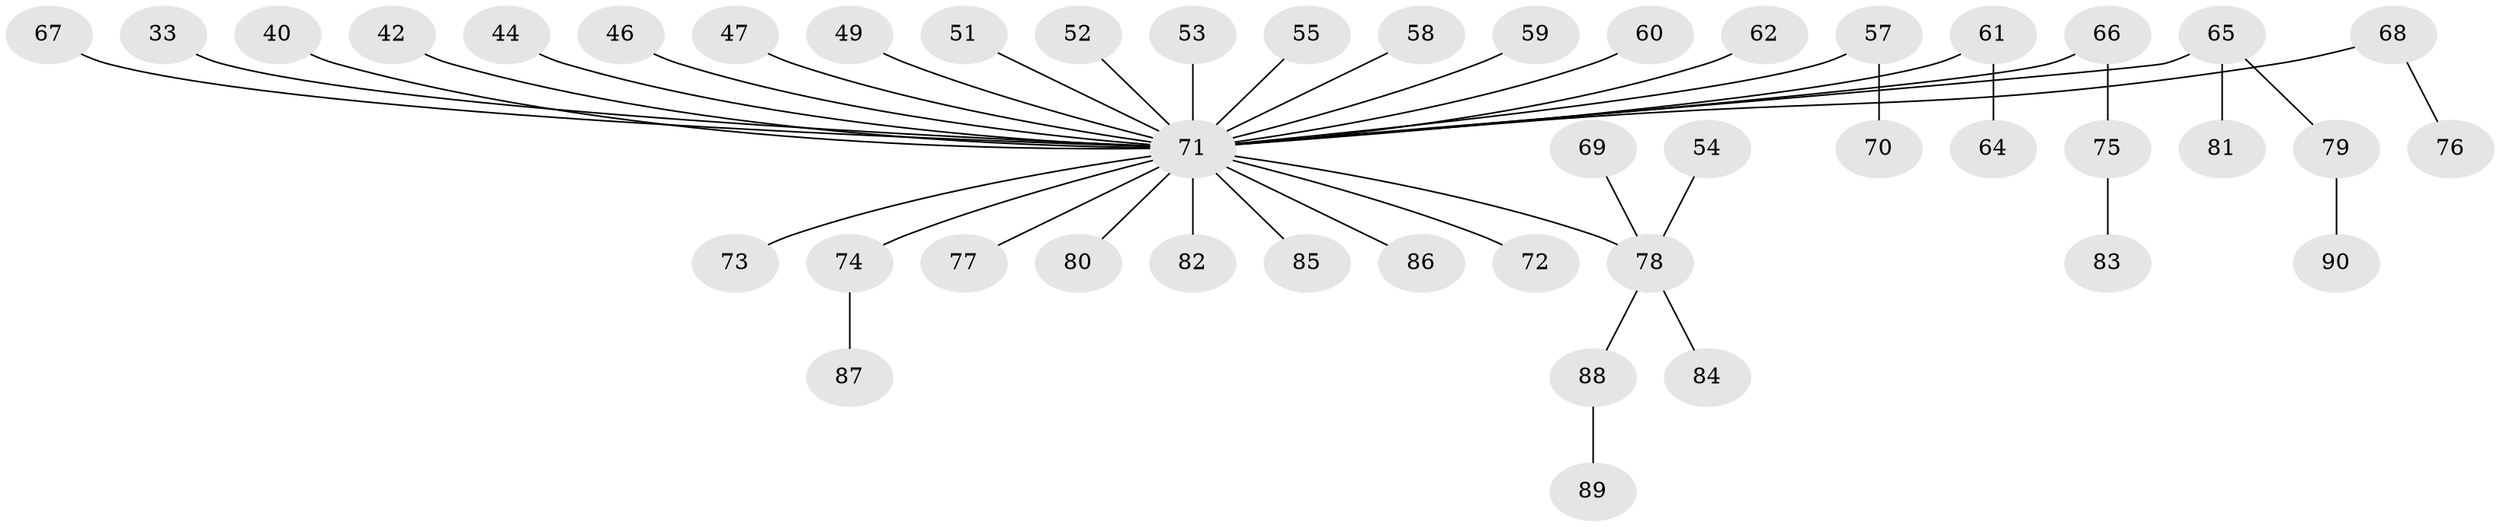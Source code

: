 // original degree distribution, {5: 0.011111111111111112, 7: 0.044444444444444446, 2: 0.2777777777777778, 4: 0.06666666666666667, 1: 0.5222222222222223, 6: 0.011111111111111112, 3: 0.06666666666666667}
// Generated by graph-tools (version 1.1) at 2025/53/03/09/25 04:53:45]
// undirected, 45 vertices, 44 edges
graph export_dot {
graph [start="1"]
  node [color=gray90,style=filled];
  33;
  40;
  42;
  44;
  46;
  47;
  49;
  51;
  52;
  53;
  54;
  55;
  57;
  58;
  59;
  60;
  61;
  62;
  64;
  65 [super="+63+37+31"];
  66;
  67;
  68;
  69;
  70;
  71 [super="+38+34+19+43+23+24+15+48+32+41+45+29+56+35"];
  72;
  73;
  74 [super="+30"];
  75;
  76;
  77;
  78 [super="+39+50"];
  79;
  80;
  81;
  82;
  83;
  84;
  85;
  86;
  87;
  88;
  89;
  90;
  33 -- 71;
  40 -- 71;
  42 -- 71;
  44 -- 71;
  46 -- 71;
  47 -- 71;
  49 -- 71;
  51 -- 71;
  52 -- 71;
  53 -- 71;
  54 -- 78;
  55 -- 71;
  57 -- 70;
  57 -- 71;
  58 -- 71;
  59 -- 71;
  60 -- 71;
  61 -- 64;
  61 -- 71;
  62 -- 71;
  65 -- 79;
  65 -- 81;
  65 -- 71;
  66 -- 75;
  66 -- 71;
  67 -- 71;
  68 -- 76;
  68 -- 71;
  69 -- 78;
  71 -- 74;
  71 -- 72;
  71 -- 73;
  71 -- 80;
  71 -- 82;
  71 -- 85;
  71 -- 86;
  71 -- 77;
  71 -- 78;
  74 -- 87;
  75 -- 83;
  78 -- 88;
  78 -- 84;
  79 -- 90;
  88 -- 89;
}

